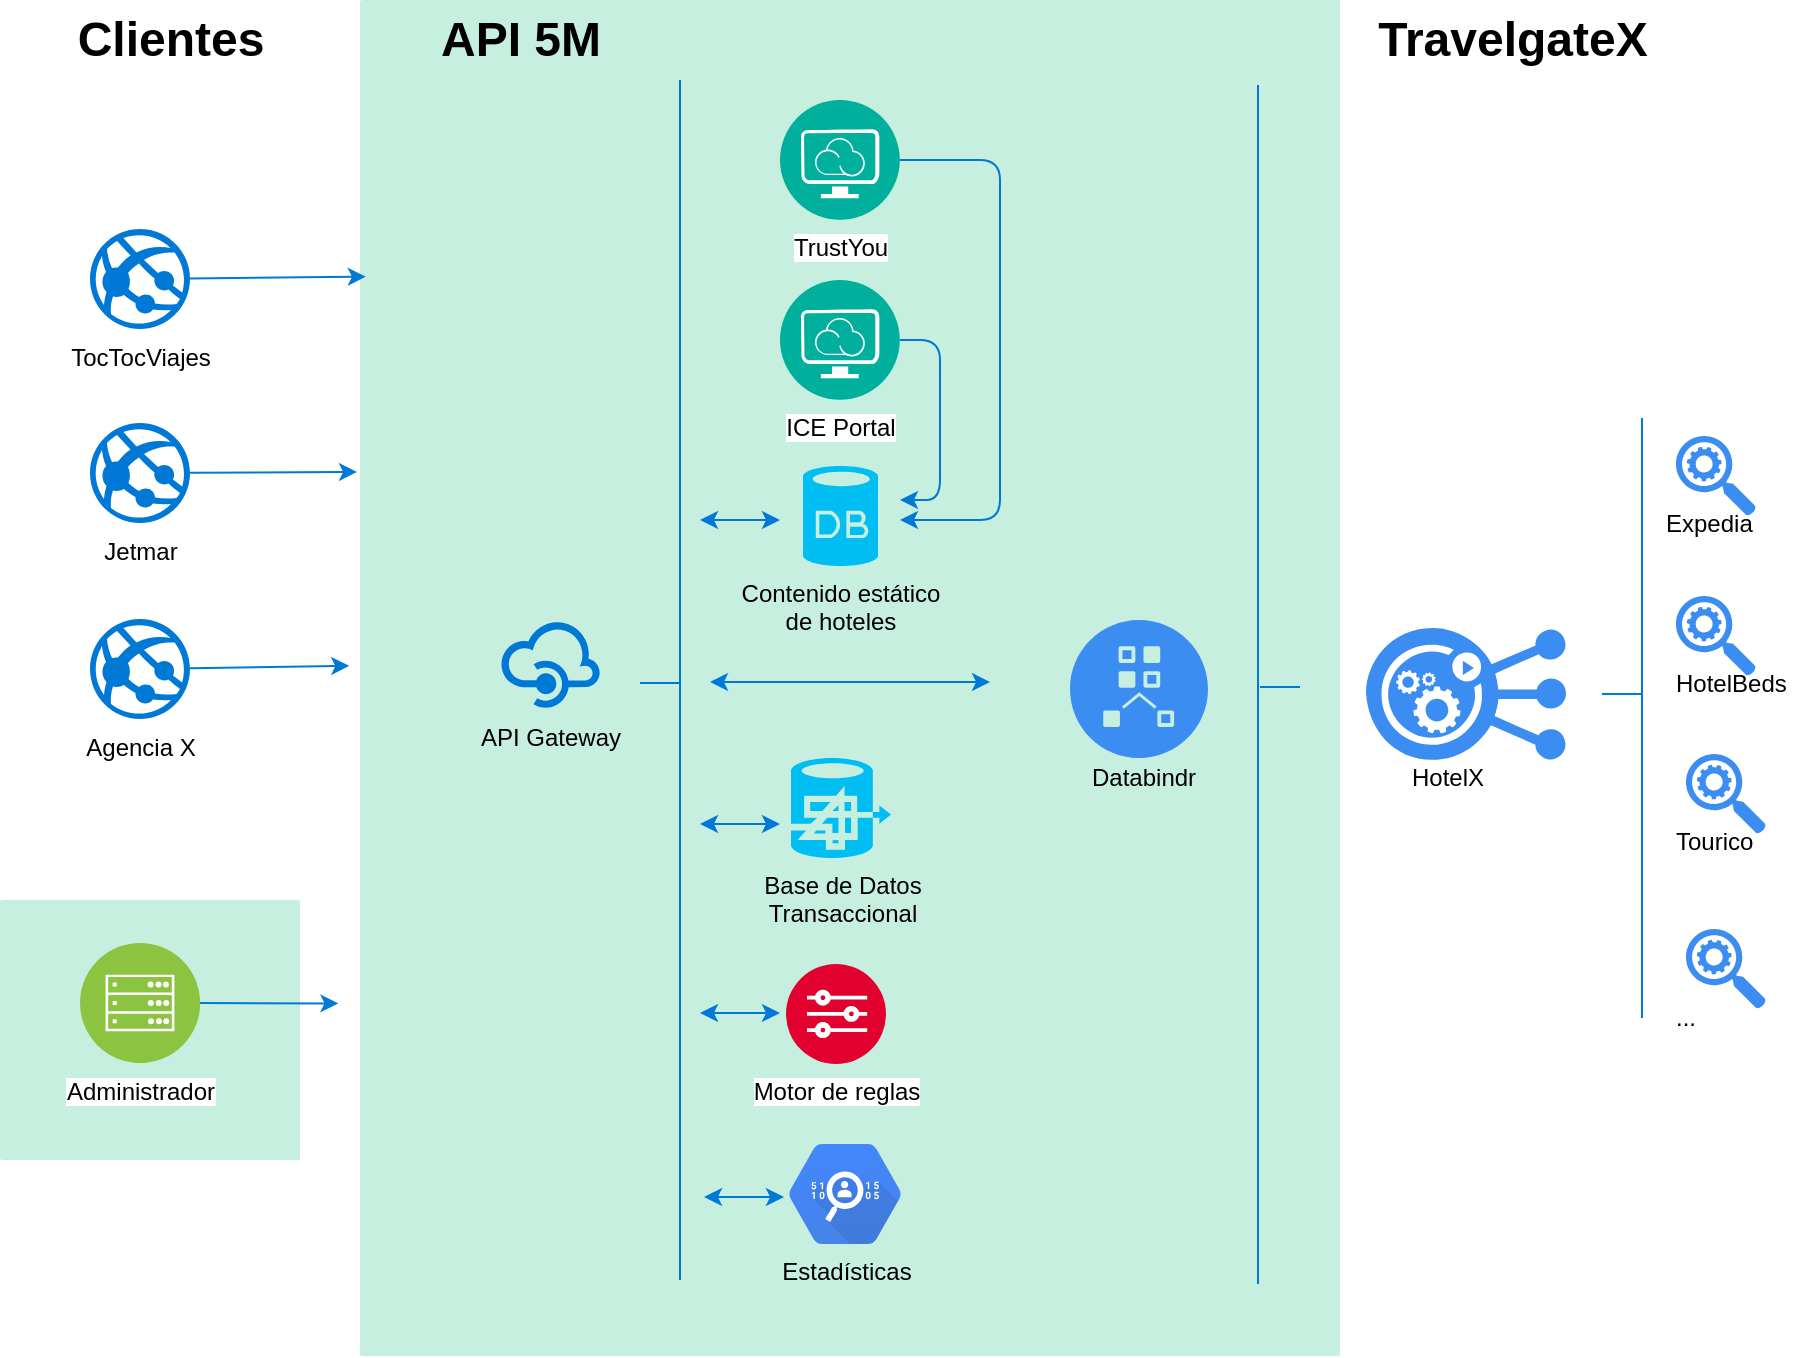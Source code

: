 <mxfile version="10.6.3" type="github"><diagram id="f106602c-feb2-e66a-4537-3a34d633f6aa" name="Page-1"><mxGraphModel dx="1250" dy="550" grid="1" gridSize="10" guides="1" tooltips="1" connect="1" arrows="1" fold="1" page="1" pageScale="1" pageWidth="1169" pageHeight="827" background="#ffffff" math="0" shadow="0"><root><mxCell id="0"/><mxCell id="1" parent="0"/><mxCell id="CAcJVI8rzhBrL915uZXK-1" value="" style="points=[[0,0,0],[0.25,0,0],[0.5,0,0],[0.75,0,0],[1,0,0],[1,0.25,0],[1,0.5,0],[1,0.75,0],[1,1,0],[0.75,1,0],[0.5,1,0],[0.25,1,0],[0,1,0],[0,0.75,0],[0,0.5,0],[0,0.25,0]];rounded=1;absoluteArcSize=1;arcSize=2;html=1;strokeColor=none;gradientColor=none;shadow=0;dashed=0;fontSize=12;fontColor=#9E9E9E;align=left;verticalAlign=top;spacing=10;spacingTop=-4;fillColor=#C7EFDF;" vertex="1" parent="1"><mxGeometry x="20" y="530" width="150" height="130" as="geometry"/></mxCell><mxCell id="5MtIr2wGl5e16cq12a3O-454" value="" style="points=[[0,0,0],[0.25,0,0],[0.5,0,0],[0.75,0,0],[1,0,0],[1,0.25,0],[1,0.5,0],[1,0.75,0],[1,1,0],[0.75,1,0],[0.5,1,0],[0.25,1,0],[0,1,0],[0,0.75,0],[0,0.5,0],[0,0.25,0]];rounded=1;absoluteArcSize=1;arcSize=2;html=1;strokeColor=none;gradientColor=none;shadow=0;dashed=0;fontSize=12;fontColor=#9E9E9E;align=left;verticalAlign=top;spacing=10;spacingTop=-4;fillColor=#C7EFDF;" parent="1" vertex="1"><mxGeometry x="200" y="80" width="490" height="678" as="geometry"/></mxCell><mxCell id="5MtIr2wGl5e16cq12a3O-458" style="edgeStyle=none;orthogonalLoop=1;jettySize=auto;html=1;strokeColor=#0079D6;entryX=0.006;entryY=0.204;entryDx=0;entryDy=0;entryPerimeter=0;" parent="1" source="5MtIr2wGl5e16cq12a3O-398" target="5MtIr2wGl5e16cq12a3O-454" edge="1"><mxGeometry relative="1" as="geometry"><mxPoint x="190" y="219.5" as="targetPoint"/></mxGeometry></mxCell><mxCell id="5MtIr2wGl5e16cq12a3O-398" value="TocTocViajes&lt;br&gt;&lt;br&gt;" style="shadow=0;dashed=0;html=1;strokeColor=none;fillColor=#0079D6;labelPosition=center;verticalLabelPosition=bottom;verticalAlign=top;align=center;shape=mxgraph.azure.azure_website;" parent="1" vertex="1"><mxGeometry x="65" y="194.5" width="50" height="50" as="geometry"/></mxCell><mxCell id="5MtIr2wGl5e16cq12a3O-460" style="edgeStyle=none;orthogonalLoop=1;jettySize=auto;html=1;entryX=-0.011;entryY=0.491;entryDx=0;entryDy=0;entryPerimeter=0;strokeColor=#0079D6;" parent="1" source="5MtIr2wGl5e16cq12a3O-399" target="5MtIr2wGl5e16cq12a3O-454" edge="1"><mxGeometry relative="1" as="geometry"/></mxCell><mxCell id="5MtIr2wGl5e16cq12a3O-399" value="Agencia X&lt;br&gt;" style="shadow=0;dashed=0;html=1;strokeColor=none;fillColor=#0079D6;labelPosition=center;verticalLabelPosition=bottom;verticalAlign=top;align=center;shape=mxgraph.azure.azure_website;" parent="1" vertex="1"><mxGeometry x="65" y="389.5" width="50" height="50" as="geometry"/></mxCell><mxCell id="5MtIr2wGl5e16cq12a3O-461" style="edgeStyle=none;orthogonalLoop=1;jettySize=auto;html=1;entryX=-0.022;entryY=0.74;entryDx=0;entryDy=0;entryPerimeter=0;strokeColor=#0079D6;" parent="1" source="5MtIr2wGl5e16cq12a3O-401" target="5MtIr2wGl5e16cq12a3O-454" edge="1"><mxGeometry relative="1" as="geometry"/></mxCell><mxCell id="5MtIr2wGl5e16cq12a3O-401" value="Administrador&lt;br&gt;" style="aspect=fixed;perimeter=ellipsePerimeter;html=1;align=center;shadow=0;dashed=0;image;image=img/lib/ibm/infrastructure/mobile_backend.svg;" parent="1" vertex="1"><mxGeometry x="60" y="551.5" width="60" height="60" as="geometry"/></mxCell><mxCell id="5MtIr2wGl5e16cq12a3O-459" style="edgeStyle=none;orthogonalLoop=1;jettySize=auto;html=1;entryX=-0.003;entryY=0.348;entryDx=0;entryDy=0;entryPerimeter=0;strokeColor=#0079D6;" parent="1" source="5MtIr2wGl5e16cq12a3O-402" target="5MtIr2wGl5e16cq12a3O-454" edge="1"><mxGeometry relative="1" as="geometry"/></mxCell><mxCell id="5MtIr2wGl5e16cq12a3O-402" value="Jetmar&lt;br&gt;" style="shadow=0;dashed=0;html=1;strokeColor=none;fillColor=#0079D6;labelPosition=center;verticalLabelPosition=bottom;verticalAlign=top;align=center;shape=mxgraph.azure.azure_website;" parent="1" vertex="1"><mxGeometry x="65" y="291.5" width="50" height="50" as="geometry"/></mxCell><mxCell id="5MtIr2wGl5e16cq12a3O-405" value="API 5M" style="text;strokeColor=none;fillColor=none;html=1;fontSize=24;fontStyle=1;verticalAlign=middle;align=center;" parent="1" vertex="1"><mxGeometry x="230" y="80" width="100" height="40" as="geometry"/></mxCell><mxCell id="5MtIr2wGl5e16cq12a3O-430" style="edgeStyle=none;orthogonalLoop=1;jettySize=auto;html=1;strokeColor=#0079D6;border=5;" parent="1" source="5MtIr2wGl5e16cq12a3O-415" edge="1"><mxGeometry relative="1" as="geometry"><mxPoint x="470" y="340" as="targetPoint"/><Array as="points"><mxPoint x="520" y="160"/><mxPoint x="520" y="340"/></Array></mxGeometry></mxCell><mxCell id="5MtIr2wGl5e16cq12a3O-415" value="TrustYou" style="aspect=fixed;perimeter=ellipsePerimeter;html=1;align=center;shadow=0;dashed=0;image;image=img/lib/ibm/management/provider_cloud_portal_service.svg;" parent="1" vertex="1"><mxGeometry x="410" y="130" width="60" height="60" as="geometry"/></mxCell><mxCell id="5MtIr2wGl5e16cq12a3O-428" style="edgeStyle=orthogonalEdgeStyle;orthogonalLoop=1;jettySize=auto;html=1;strokeColor=#0079D6;" parent="1" source="5MtIr2wGl5e16cq12a3O-408" edge="1"><mxGeometry relative="1" as="geometry"><mxPoint x="470" y="330" as="targetPoint"/><Array as="points"><mxPoint x="490" y="250"/></Array></mxGeometry></mxCell><mxCell id="5MtIr2wGl5e16cq12a3O-416" value="Base de Datos&lt;br&gt;Transaccional" style="verticalLabelPosition=bottom;html=1;verticalAlign=top;align=center;strokeColor=none;fillColor=#00BEF2;shape=mxgraph.azure.hdinsight;" parent="1" vertex="1"><mxGeometry x="415.5" y="459" width="50" height="50" as="geometry"/></mxCell><mxCell id="5MtIr2wGl5e16cq12a3O-417" value="Contenido estático&lt;br&gt;de hoteles" style="verticalLabelPosition=bottom;html=1;verticalAlign=top;align=center;strokeColor=none;fillColor=#00BEF2;shape=mxgraph.azure.database;" parent="1" vertex="1"><mxGeometry x="421.5" y="313" width="37.5" height="50" as="geometry"/></mxCell><mxCell id="5MtIr2wGl5e16cq12a3O-418" value="Motor de reglas" style="aspect=fixed;perimeter=ellipsePerimeter;html=1;align=center;shadow=0;dashed=0;image;image=img/lib/ibm/vpc/SecurityGroupRules.svg;" parent="1" vertex="1"><mxGeometry x="413" y="562" width="50" height="50" as="geometry"/></mxCell><mxCell id="5MtIr2wGl5e16cq12a3O-420" value="Clientes" style="text;strokeColor=none;fillColor=none;html=1;fontSize=24;fontStyle=1;verticalAlign=middle;align=center;" parent="1" vertex="1"><mxGeometry x="55" y="80" width="100" height="40" as="geometry"/></mxCell><mxCell id="5MtIr2wGl5e16cq12a3O-422" value="Estadísticas" style="shape=mxgraph.gcp.identity_and_security.cloud_data_loss_prevention_api;html=1;fillColor=#4387FD;gradientColor=#4683EA;strokeColor=none;verticalLabelPosition=bottom;verticalAlign=top;align=center;" parent="1" vertex="1"><mxGeometry x="414.5" y="652" width="56" height="50" as="geometry"/></mxCell><mxCell id="5MtIr2wGl5e16cq12a3O-423" value="API Gateway" style="shadow=0;dashed=0;html=1;strokeColor=none;labelPosition=center;verticalLabelPosition=bottom;verticalAlign=top;align=center;shape=mxgraph.mscae.cloud.api_management;fillColor=#0079D6;" parent="1" vertex="1"><mxGeometry x="270" y="389.5" width="50" height="45" as="geometry"/></mxCell><mxCell id="5MtIr2wGl5e16cq12a3O-429" value="" style="endArrow=none;html=1;strokeColor=#0079D6;" parent="1" edge="1"><mxGeometry width="50" height="50" relative="1" as="geometry"><mxPoint x="360" y="720" as="sourcePoint"/><mxPoint x="360" y="120" as="targetPoint"/></mxGeometry></mxCell><mxCell id="5MtIr2wGl5e16cq12a3O-431" value="" style="endArrow=classic;startArrow=classic;html=1;strokeColor=#0079D6;" parent="1" edge="1"><mxGeometry width="50" height="50" relative="1" as="geometry"><mxPoint x="370" y="340" as="sourcePoint"/><mxPoint x="410" y="340" as="targetPoint"/></mxGeometry></mxCell><mxCell id="5MtIr2wGl5e16cq12a3O-432" value="" style="endArrow=none;html=1;strokeColor=#0079D6;" parent="1" edge="1"><mxGeometry width="50" height="50" relative="1" as="geometry"><mxPoint x="340" y="421.5" as="sourcePoint"/><mxPoint x="360" y="421.5" as="targetPoint"/></mxGeometry></mxCell><mxCell id="5MtIr2wGl5e16cq12a3O-433" value="" style="endArrow=classic;startArrow=classic;html=1;strokeColor=#0079D6;" parent="1" edge="1"><mxGeometry width="50" height="50" relative="1" as="geometry"><mxPoint x="370.0" y="492.0" as="sourcePoint"/><mxPoint x="410.0" y="492.0" as="targetPoint"/></mxGeometry></mxCell><mxCell id="5MtIr2wGl5e16cq12a3O-434" value="" style="endArrow=classic;startArrow=classic;html=1;strokeColor=#0079D6;" parent="1" edge="1"><mxGeometry width="50" height="50" relative="1" as="geometry"><mxPoint x="370.0" y="586.5" as="sourcePoint"/><mxPoint x="410.0" y="586.5" as="targetPoint"/></mxGeometry></mxCell><mxCell id="5MtIr2wGl5e16cq12a3O-435" value="" style="html=1;aspect=fixed;strokeColor=none;shadow=0;align=center;verticalAlign=top;fillColor=#3B8DF1;shape=mxgraph.gcp2.replication_controller_3" parent="1" vertex="1"><mxGeometry x="703" y="394" width="100" height="66" as="geometry"/></mxCell><mxCell id="5MtIr2wGl5e16cq12a3O-438" value="" style="endArrow=none;html=1;strokeColor=#0079D6;" parent="1" edge="1"><mxGeometry width="50" height="50" relative="1" as="geometry"><mxPoint x="649" y="722" as="sourcePoint"/><mxPoint x="649.0" y="122.5" as="targetPoint"/></mxGeometry></mxCell><mxCell id="5MtIr2wGl5e16cq12a3O-439" value="" style="endArrow=none;html=1;strokeColor=#0079D6;" parent="1" edge="1"><mxGeometry width="50" height="50" relative="1" as="geometry"><mxPoint x="650" y="423.5" as="sourcePoint"/><mxPoint x="670.0" y="423.5" as="targetPoint"/></mxGeometry></mxCell><mxCell id="5MtIr2wGl5e16cq12a3O-440" value="TravelgateX" style="text;strokeColor=none;fillColor=none;html=1;fontSize=24;fontStyle=1;verticalAlign=middle;align=center;" parent="1" vertex="1"><mxGeometry x="726" y="80" width="100" height="40" as="geometry"/></mxCell><mxCell id="5MtIr2wGl5e16cq12a3O-442" value="" style="html=1;aspect=fixed;strokeColor=none;shadow=0;align=center;verticalAlign=top;fillColor=#3B8DF1;shape=mxgraph.gcp2.search_api" parent="1" vertex="1"><mxGeometry x="858" y="298" width="40" height="40" as="geometry"/></mxCell><mxCell id="5MtIr2wGl5e16cq12a3O-444" value="Expedia" style="text;html=1;resizable=0;points=[];autosize=1;align=left;verticalAlign=top;spacingTop=-4;" parent="1" vertex="1"><mxGeometry x="851" y="332" width="60" height="20" as="geometry"/></mxCell><mxCell id="5MtIr2wGl5e16cq12a3O-445" value="" style="html=1;aspect=fixed;strokeColor=none;shadow=0;align=center;verticalAlign=top;fillColor=#3B8DF1;shape=mxgraph.gcp2.search_api" parent="1" vertex="1"><mxGeometry x="858" y="378" width="40" height="40" as="geometry"/></mxCell><mxCell id="5MtIr2wGl5e16cq12a3O-446" value="HotelBeds&lt;br&gt;" style="text;html=1;resizable=0;points=[];autosize=1;align=left;verticalAlign=top;spacingTop=-4;" parent="1" vertex="1"><mxGeometry x="856" y="412" width="70" height="20" as="geometry"/></mxCell><mxCell id="5MtIr2wGl5e16cq12a3O-447" value="" style="html=1;aspect=fixed;strokeColor=none;shadow=0;align=center;verticalAlign=top;fillColor=#3B8DF1;shape=mxgraph.gcp2.search_api" parent="1" vertex="1"><mxGeometry x="863" y="457" width="40" height="40" as="geometry"/></mxCell><mxCell id="5MtIr2wGl5e16cq12a3O-448" value="Tourico" style="text;html=1;resizable=0;points=[];autosize=1;align=left;verticalAlign=top;spacingTop=-4;" parent="1" vertex="1"><mxGeometry x="856" y="491" width="50" height="20" as="geometry"/></mxCell><mxCell id="5MtIr2wGl5e16cq12a3O-449" value="" style="html=1;aspect=fixed;strokeColor=none;shadow=0;align=center;verticalAlign=top;fillColor=#3B8DF1;shape=mxgraph.gcp2.search_api" parent="1" vertex="1"><mxGeometry x="863" y="544.5" width="40" height="40" as="geometry"/></mxCell><mxCell id="5MtIr2wGl5e16cq12a3O-450" value="..." style="text;html=1;resizable=0;points=[];autosize=1;align=left;verticalAlign=top;spacingTop=-4;" parent="1" vertex="1"><mxGeometry x="856" y="578.5" width="30" height="20" as="geometry"/></mxCell><mxCell id="5MtIr2wGl5e16cq12a3O-451" value="" style="endArrow=none;html=1;strokeColor=#0079D6;" parent="1" edge="1"><mxGeometry width="50" height="50" relative="1" as="geometry"><mxPoint x="841" y="589" as="sourcePoint"/><mxPoint x="841" y="289" as="targetPoint"/></mxGeometry></mxCell><mxCell id="5MtIr2wGl5e16cq12a3O-452" value="" style="endArrow=none;html=1;strokeColor=#0079D6;" parent="1" edge="1"><mxGeometry width="50" height="50" relative="1" as="geometry"><mxPoint x="821" y="427.0" as="sourcePoint"/><mxPoint x="841.0" y="427.0" as="targetPoint"/></mxGeometry></mxCell><mxCell id="5MtIr2wGl5e16cq12a3O-408" value="ICE Portal" style="aspect=fixed;perimeter=ellipsePerimeter;html=1;align=center;shadow=0;dashed=0;image;image=img/lib/ibm/management/provider_cloud_portal_service.svg;" parent="1" vertex="1"><mxGeometry x="410" y="220" width="60" height="60" as="geometry"/></mxCell><mxCell id="5MtIr2wGl5e16cq12a3O-455" value="" style="endArrow=classic;startArrow=classic;html=1;strokeColor=#0079D6;" parent="1" edge="1"><mxGeometry width="50" height="50" relative="1" as="geometry"><mxPoint x="372.0" y="678.5" as="sourcePoint"/><mxPoint x="412.0" y="678.5" as="targetPoint"/></mxGeometry></mxCell><mxCell id="5MtIr2wGl5e16cq12a3O-456" value="" style="endArrow=classic;startArrow=classic;html=1;strokeColor=#0079D6;" parent="1" edge="1"><mxGeometry width="50" height="50" relative="1" as="geometry"><mxPoint x="375.0" y="421.0" as="sourcePoint"/><mxPoint x="515" y="421" as="targetPoint"/></mxGeometry></mxCell><mxCell id="5MtIr2wGl5e16cq12a3O-457" value="HotelX" style="text;html=1;resizable=0;points=[];autosize=1;align=left;verticalAlign=top;spacingTop=-4;" parent="1" vertex="1"><mxGeometry x="724" y="459" width="50" height="20" as="geometry"/></mxCell><mxCell id="xW0lCygBQfNmLQgYVhiP-1" value="" style="html=1;aspect=fixed;strokeColor=none;shadow=0;align=center;verticalAlign=top;fillColor=#3B8DF1;shape=mxgraph.gcp2.admin_connected" parent="1" vertex="1"><mxGeometry x="555" y="390" width="69" height="69" as="geometry"/></mxCell><mxCell id="xW0lCygBQfNmLQgYVhiP-2" value="Databindr" style="text;html=1;resizable=0;points=[];autosize=1;align=left;verticalAlign=top;spacingTop=-4;" parent="1" vertex="1"><mxGeometry x="564" y="459" width="70" height="20" as="geometry"/></mxCell></root></mxGraphModel></diagram><diagram id="v-fLZMCwjhwG-xtl41CM" name="Page-2"><mxGraphModel dx="1634" dy="715" grid="1" gridSize="10" guides="1" tooltips="1" connect="1" arrows="1" fold="1" page="1" pageScale="1" pageWidth="850" pageHeight="1100" math="0" shadow="0"><root><mxCell id="Nutzlpk5Q8eH3DolyXjN-0"/><mxCell id="Nutzlpk5Q8eH3DolyXjN-1" parent="Nutzlpk5Q8eH3DolyXjN-0"/><mxCell id="Nutzlpk5Q8eH3DolyXjN-2" value="" style="points=[[0,0,0],[0.25,0,0],[0.5,0,0],[0.75,0,0],[1,0,0],[1,0.25,0],[1,0.5,0],[1,0.75,0],[1,1,0],[0.75,1,0],[0.5,1,0],[0.25,1,0],[0,1,0],[0,0.75,0],[0,0.5,0],[0,0.25,0]];rounded=1;absoluteArcSize=1;arcSize=2;html=1;strokeColor=none;gradientColor=none;shadow=0;dashed=0;fontSize=12;fontColor=#9E9E9E;align=left;verticalAlign=top;spacing=10;spacingTop=-4;fillColor=#C7EFDF;" vertex="1" parent="Nutzlpk5Q8eH3DolyXjN-1"><mxGeometry x="200" y="80" width="360" height="678" as="geometry"/></mxCell><mxCell id="Nutzlpk5Q8eH3DolyXjN-3" style="edgeStyle=none;orthogonalLoop=1;jettySize=auto;html=1;strokeColor=#0079D6;entryX=0.006;entryY=0.204;entryDx=0;entryDy=0;entryPerimeter=0;" edge="1" parent="Nutzlpk5Q8eH3DolyXjN-1" source="Nutzlpk5Q8eH3DolyXjN-4" target="Nutzlpk5Q8eH3DolyXjN-2"><mxGeometry relative="1" as="geometry"><mxPoint x="190" y="219.5" as="targetPoint"/></mxGeometry></mxCell><mxCell id="Nutzlpk5Q8eH3DolyXjN-4" value="TocTocViajes&lt;br&gt;&lt;br&gt;" style="shadow=0;dashed=0;html=1;strokeColor=none;fillColor=#0079D6;labelPosition=center;verticalLabelPosition=bottom;verticalAlign=top;align=center;shape=mxgraph.azure.azure_website;" vertex="1" parent="Nutzlpk5Q8eH3DolyXjN-1"><mxGeometry x="65" y="194.5" width="50" height="50" as="geometry"/></mxCell><mxCell id="Nutzlpk5Q8eH3DolyXjN-5" style="edgeStyle=none;orthogonalLoop=1;jettySize=auto;html=1;entryX=-0.011;entryY=0.491;entryDx=0;entryDy=0;entryPerimeter=0;strokeColor=#0079D6;" edge="1" parent="Nutzlpk5Q8eH3DolyXjN-1" source="Nutzlpk5Q8eH3DolyXjN-6" target="Nutzlpk5Q8eH3DolyXjN-2"><mxGeometry relative="1" as="geometry"/></mxCell><mxCell id="Nutzlpk5Q8eH3DolyXjN-6" value="Agencia X&lt;br&gt;" style="shadow=0;dashed=0;html=1;strokeColor=none;fillColor=#0079D6;labelPosition=center;verticalLabelPosition=bottom;verticalAlign=top;align=center;shape=mxgraph.azure.azure_website;" vertex="1" parent="Nutzlpk5Q8eH3DolyXjN-1"><mxGeometry x="65" y="389.5" width="50" height="50" as="geometry"/></mxCell><mxCell id="Nutzlpk5Q8eH3DolyXjN-7" style="edgeStyle=none;orthogonalLoop=1;jettySize=auto;html=1;entryX=-0.022;entryY=0.74;entryDx=0;entryDy=0;entryPerimeter=0;strokeColor=#0079D6;" edge="1" parent="Nutzlpk5Q8eH3DolyXjN-1" source="Nutzlpk5Q8eH3DolyXjN-8" target="Nutzlpk5Q8eH3DolyXjN-2"><mxGeometry relative="1" as="geometry"/></mxCell><mxCell id="Nutzlpk5Q8eH3DolyXjN-8" value="Administrador&lt;br&gt;" style="aspect=fixed;perimeter=ellipsePerimeter;html=1;align=center;shadow=0;dashed=0;image;image=img/lib/ibm/infrastructure/mobile_backend.svg;" vertex="1" parent="Nutzlpk5Q8eH3DolyXjN-1"><mxGeometry x="60" y="551.5" width="60" height="60" as="geometry"/></mxCell><mxCell id="Nutzlpk5Q8eH3DolyXjN-9" style="edgeStyle=none;orthogonalLoop=1;jettySize=auto;html=1;entryX=-0.003;entryY=0.348;entryDx=0;entryDy=0;entryPerimeter=0;strokeColor=#0079D6;" edge="1" parent="Nutzlpk5Q8eH3DolyXjN-1" source="Nutzlpk5Q8eH3DolyXjN-10" target="Nutzlpk5Q8eH3DolyXjN-2"><mxGeometry relative="1" as="geometry"/></mxCell><mxCell id="Nutzlpk5Q8eH3DolyXjN-10" value="Jetmar&lt;br&gt;" style="shadow=0;dashed=0;html=1;strokeColor=none;fillColor=#0079D6;labelPosition=center;verticalLabelPosition=bottom;verticalAlign=top;align=center;shape=mxgraph.azure.azure_website;" vertex="1" parent="Nutzlpk5Q8eH3DolyXjN-1"><mxGeometry x="65" y="291.5" width="50" height="50" as="geometry"/></mxCell><mxCell id="Nutzlpk5Q8eH3DolyXjN-11" value="API 5M" style="text;strokeColor=none;fillColor=none;html=1;fontSize=24;fontStyle=1;verticalAlign=middle;align=center;" vertex="1" parent="Nutzlpk5Q8eH3DolyXjN-1"><mxGeometry x="230" y="80" width="100" height="40" as="geometry"/></mxCell><mxCell id="Nutzlpk5Q8eH3DolyXjN-12" style="edgeStyle=none;orthogonalLoop=1;jettySize=auto;html=1;strokeColor=#0079D6;border=5;" edge="1" parent="Nutzlpk5Q8eH3DolyXjN-1" source="Nutzlpk5Q8eH3DolyXjN-13"><mxGeometry relative="1" as="geometry"><mxPoint x="470" y="340" as="targetPoint"/><Array as="points"><mxPoint x="520" y="160"/><mxPoint x="520" y="340"/></Array></mxGeometry></mxCell><mxCell id="Nutzlpk5Q8eH3DolyXjN-13" value="TrustYou" style="aspect=fixed;perimeter=ellipsePerimeter;html=1;align=center;shadow=0;dashed=0;image;image=img/lib/ibm/management/provider_cloud_portal_service.svg;" vertex="1" parent="Nutzlpk5Q8eH3DolyXjN-1"><mxGeometry x="410" y="130" width="60" height="60" as="geometry"/></mxCell><mxCell id="Nutzlpk5Q8eH3DolyXjN-14" style="edgeStyle=orthogonalEdgeStyle;orthogonalLoop=1;jettySize=auto;html=1;strokeColor=#0079D6;" edge="1" parent="Nutzlpk5Q8eH3DolyXjN-1" source="Nutzlpk5Q8eH3DolyXjN-40"><mxGeometry relative="1" as="geometry"><mxPoint x="470" y="330" as="targetPoint"/><Array as="points"><mxPoint x="490" y="250"/></Array></mxGeometry></mxCell><mxCell id="Nutzlpk5Q8eH3DolyXjN-15" value="Base de Datos&lt;br&gt;Transaccional" style="verticalLabelPosition=bottom;html=1;verticalAlign=top;align=center;strokeColor=none;fillColor=#00BEF2;shape=mxgraph.azure.hdinsight;" vertex="1" parent="Nutzlpk5Q8eH3DolyXjN-1"><mxGeometry x="415.5" y="459" width="50" height="50" as="geometry"/></mxCell><mxCell id="Nutzlpk5Q8eH3DolyXjN-16" value="Contenido estático&lt;br&gt;de hoteles" style="verticalLabelPosition=bottom;html=1;verticalAlign=top;align=center;strokeColor=none;fillColor=#00BEF2;shape=mxgraph.azure.database;" vertex="1" parent="Nutzlpk5Q8eH3DolyXjN-1"><mxGeometry x="421.5" y="313" width="37.5" height="50" as="geometry"/></mxCell><mxCell id="Nutzlpk5Q8eH3DolyXjN-17" value="Motor de reglas" style="aspect=fixed;perimeter=ellipsePerimeter;html=1;align=center;shadow=0;dashed=0;image;image=img/lib/ibm/vpc/SecurityGroupRules.svg;" vertex="1" parent="Nutzlpk5Q8eH3DolyXjN-1"><mxGeometry x="413" y="562" width="50" height="50" as="geometry"/></mxCell><mxCell id="Nutzlpk5Q8eH3DolyXjN-18" value="Clientes" style="text;strokeColor=none;fillColor=none;html=1;fontSize=24;fontStyle=1;verticalAlign=middle;align=center;" vertex="1" parent="Nutzlpk5Q8eH3DolyXjN-1"><mxGeometry x="55" y="80" width="100" height="40" as="geometry"/></mxCell><mxCell id="Nutzlpk5Q8eH3DolyXjN-19" value="Estadísticas" style="shape=mxgraph.gcp.identity_and_security.cloud_data_loss_prevention_api;html=1;fillColor=#4387FD;gradientColor=#4683EA;strokeColor=none;verticalLabelPosition=bottom;verticalAlign=top;align=center;" vertex="1" parent="Nutzlpk5Q8eH3DolyXjN-1"><mxGeometry x="414.5" y="652" width="56" height="50" as="geometry"/></mxCell><mxCell id="Nutzlpk5Q8eH3DolyXjN-20" value="API Gateway" style="shadow=0;dashed=0;html=1;strokeColor=none;labelPosition=center;verticalLabelPosition=bottom;verticalAlign=top;align=center;shape=mxgraph.mscae.cloud.api_management;fillColor=#0079D6;" vertex="1" parent="Nutzlpk5Q8eH3DolyXjN-1"><mxGeometry x="270" y="389.5" width="50" height="45" as="geometry"/></mxCell><mxCell id="Nutzlpk5Q8eH3DolyXjN-21" value="" style="endArrow=none;html=1;strokeColor=#0079D6;" edge="1" parent="Nutzlpk5Q8eH3DolyXjN-1"><mxGeometry width="50" height="50" relative="1" as="geometry"><mxPoint x="360" y="720" as="sourcePoint"/><mxPoint x="360" y="120" as="targetPoint"/></mxGeometry></mxCell><mxCell id="Nutzlpk5Q8eH3DolyXjN-22" value="" style="endArrow=classic;startArrow=classic;html=1;strokeColor=#0079D6;" edge="1" parent="Nutzlpk5Q8eH3DolyXjN-1"><mxGeometry width="50" height="50" relative="1" as="geometry"><mxPoint x="370" y="340" as="sourcePoint"/><mxPoint x="410" y="340" as="targetPoint"/></mxGeometry></mxCell><mxCell id="Nutzlpk5Q8eH3DolyXjN-23" value="" style="endArrow=none;html=1;strokeColor=#0079D6;" edge="1" parent="Nutzlpk5Q8eH3DolyXjN-1"><mxGeometry width="50" height="50" relative="1" as="geometry"><mxPoint x="340" y="421.5" as="sourcePoint"/><mxPoint x="360" y="421.5" as="targetPoint"/></mxGeometry></mxCell><mxCell id="Nutzlpk5Q8eH3DolyXjN-24" value="" style="endArrow=classic;startArrow=classic;html=1;strokeColor=#0079D6;" edge="1" parent="Nutzlpk5Q8eH3DolyXjN-1"><mxGeometry width="50" height="50" relative="1" as="geometry"><mxPoint x="370.0" y="492" as="sourcePoint"/><mxPoint x="410.0" y="492" as="targetPoint"/></mxGeometry></mxCell><mxCell id="Nutzlpk5Q8eH3DolyXjN-25" value="" style="endArrow=classic;startArrow=classic;html=1;strokeColor=#0079D6;" edge="1" parent="Nutzlpk5Q8eH3DolyXjN-1"><mxGeometry width="50" height="50" relative="1" as="geometry"><mxPoint x="370.0" y="586.5" as="sourcePoint"/><mxPoint x="410.0" y="586.5" as="targetPoint"/></mxGeometry></mxCell><mxCell id="Nutzlpk5Q8eH3DolyXjN-27" value="" style="endArrow=none;html=1;strokeColor=#0079D6;" edge="1" parent="Nutzlpk5Q8eH3DolyXjN-1"><mxGeometry width="50" height="50" relative="1" as="geometry"><mxPoint x="520" y="720" as="sourcePoint"/><mxPoint x="530" y="120.5" as="targetPoint"/></mxGeometry></mxCell><mxCell id="Nutzlpk5Q8eH3DolyXjN-28" value="" style="endArrow=none;html=1;strokeColor=#0079D6;" edge="1" parent="Nutzlpk5Q8eH3DolyXjN-1"><mxGeometry width="50" height="50" relative="1" as="geometry"><mxPoint x="526" y="421.5" as="sourcePoint"/><mxPoint x="546" y="421.5" as="targetPoint"/></mxGeometry></mxCell><mxCell id="Nutzlpk5Q8eH3DolyXjN-29" value="Cangooroo" style="text;strokeColor=none;fillColor=none;html=1;fontSize=24;fontStyle=1;verticalAlign=middle;align=center;" vertex="1" parent="Nutzlpk5Q8eH3DolyXjN-1"><mxGeometry x="593" y="80" width="100" height="40" as="geometry"/></mxCell><mxCell id="Nutzlpk5Q8eH3DolyXjN-30" value="" style="html=1;aspect=fixed;strokeColor=none;shadow=0;align=center;verticalAlign=top;fillColor=#3B8DF1;shape=mxgraph.gcp2.search_api" vertex="1" parent="Nutzlpk5Q8eH3DolyXjN-1"><mxGeometry x="622.5" y="351.5" width="88" height="88" as="geometry"/></mxCell><mxCell id="Nutzlpk5Q8eH3DolyXjN-31" value="Cangooroo API" style="text;html=1;resizable=0;points=[];autosize=1;align=left;verticalAlign=top;spacingTop=-4;" vertex="1" parent="Nutzlpk5Q8eH3DolyXjN-1"><mxGeometry x="597.5" y="424.5" width="100" height="20" as="geometry"/></mxCell><mxCell id="Nutzlpk5Q8eH3DolyXjN-40" value="ICE Portal" style="aspect=fixed;perimeter=ellipsePerimeter;html=1;align=center;shadow=0;dashed=0;image;image=img/lib/ibm/management/provider_cloud_portal_service.svg;" vertex="1" parent="Nutzlpk5Q8eH3DolyXjN-1"><mxGeometry x="410" y="220" width="60" height="60" as="geometry"/></mxCell><mxCell id="Nutzlpk5Q8eH3DolyXjN-41" value="" style="endArrow=classic;startArrow=classic;html=1;strokeColor=#0079D6;" edge="1" parent="Nutzlpk5Q8eH3DolyXjN-1"><mxGeometry width="50" height="50" relative="1" as="geometry"><mxPoint x="372.0" y="678.5" as="sourcePoint"/><mxPoint x="412.0" y="678.5" as="targetPoint"/></mxGeometry></mxCell><mxCell id="Nutzlpk5Q8eH3DolyXjN-42" value="" style="endArrow=classic;startArrow=classic;html=1;strokeColor=#0079D6;" edge="1" parent="Nutzlpk5Q8eH3DolyXjN-1"><mxGeometry width="50" height="50" relative="1" as="geometry"><mxPoint x="375.0" y="421" as="sourcePoint"/><mxPoint x="515" y="421" as="targetPoint"/></mxGeometry></mxCell></root></mxGraphModel></diagram></mxfile>